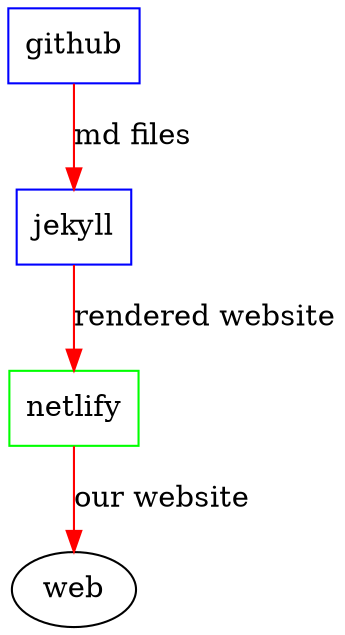 
digraph G {


github [URL="https://github.com/tilnow/tilnow.github.io/edit/master/github.md"][shape=rectangle][color=blue];
netlify [URL="https://github.com/tilnow/tilnow.github.io/edit/master/netlify.md"][shape=rectangle][color=green];
jekyll [URL="https://github.com/tilnow/tilnow.github.io/edit/master/jekyll.md"][shape=rectangle][color=blue];
github->jekyll [color=red][label="md files"];
jekyll->netlify [color=red] [label="rendered website"];
netlify->web [color=red][label="our website"][URL="https://github.com/tilnow/tilnow.github.io/edit/master/website.md"];

}
